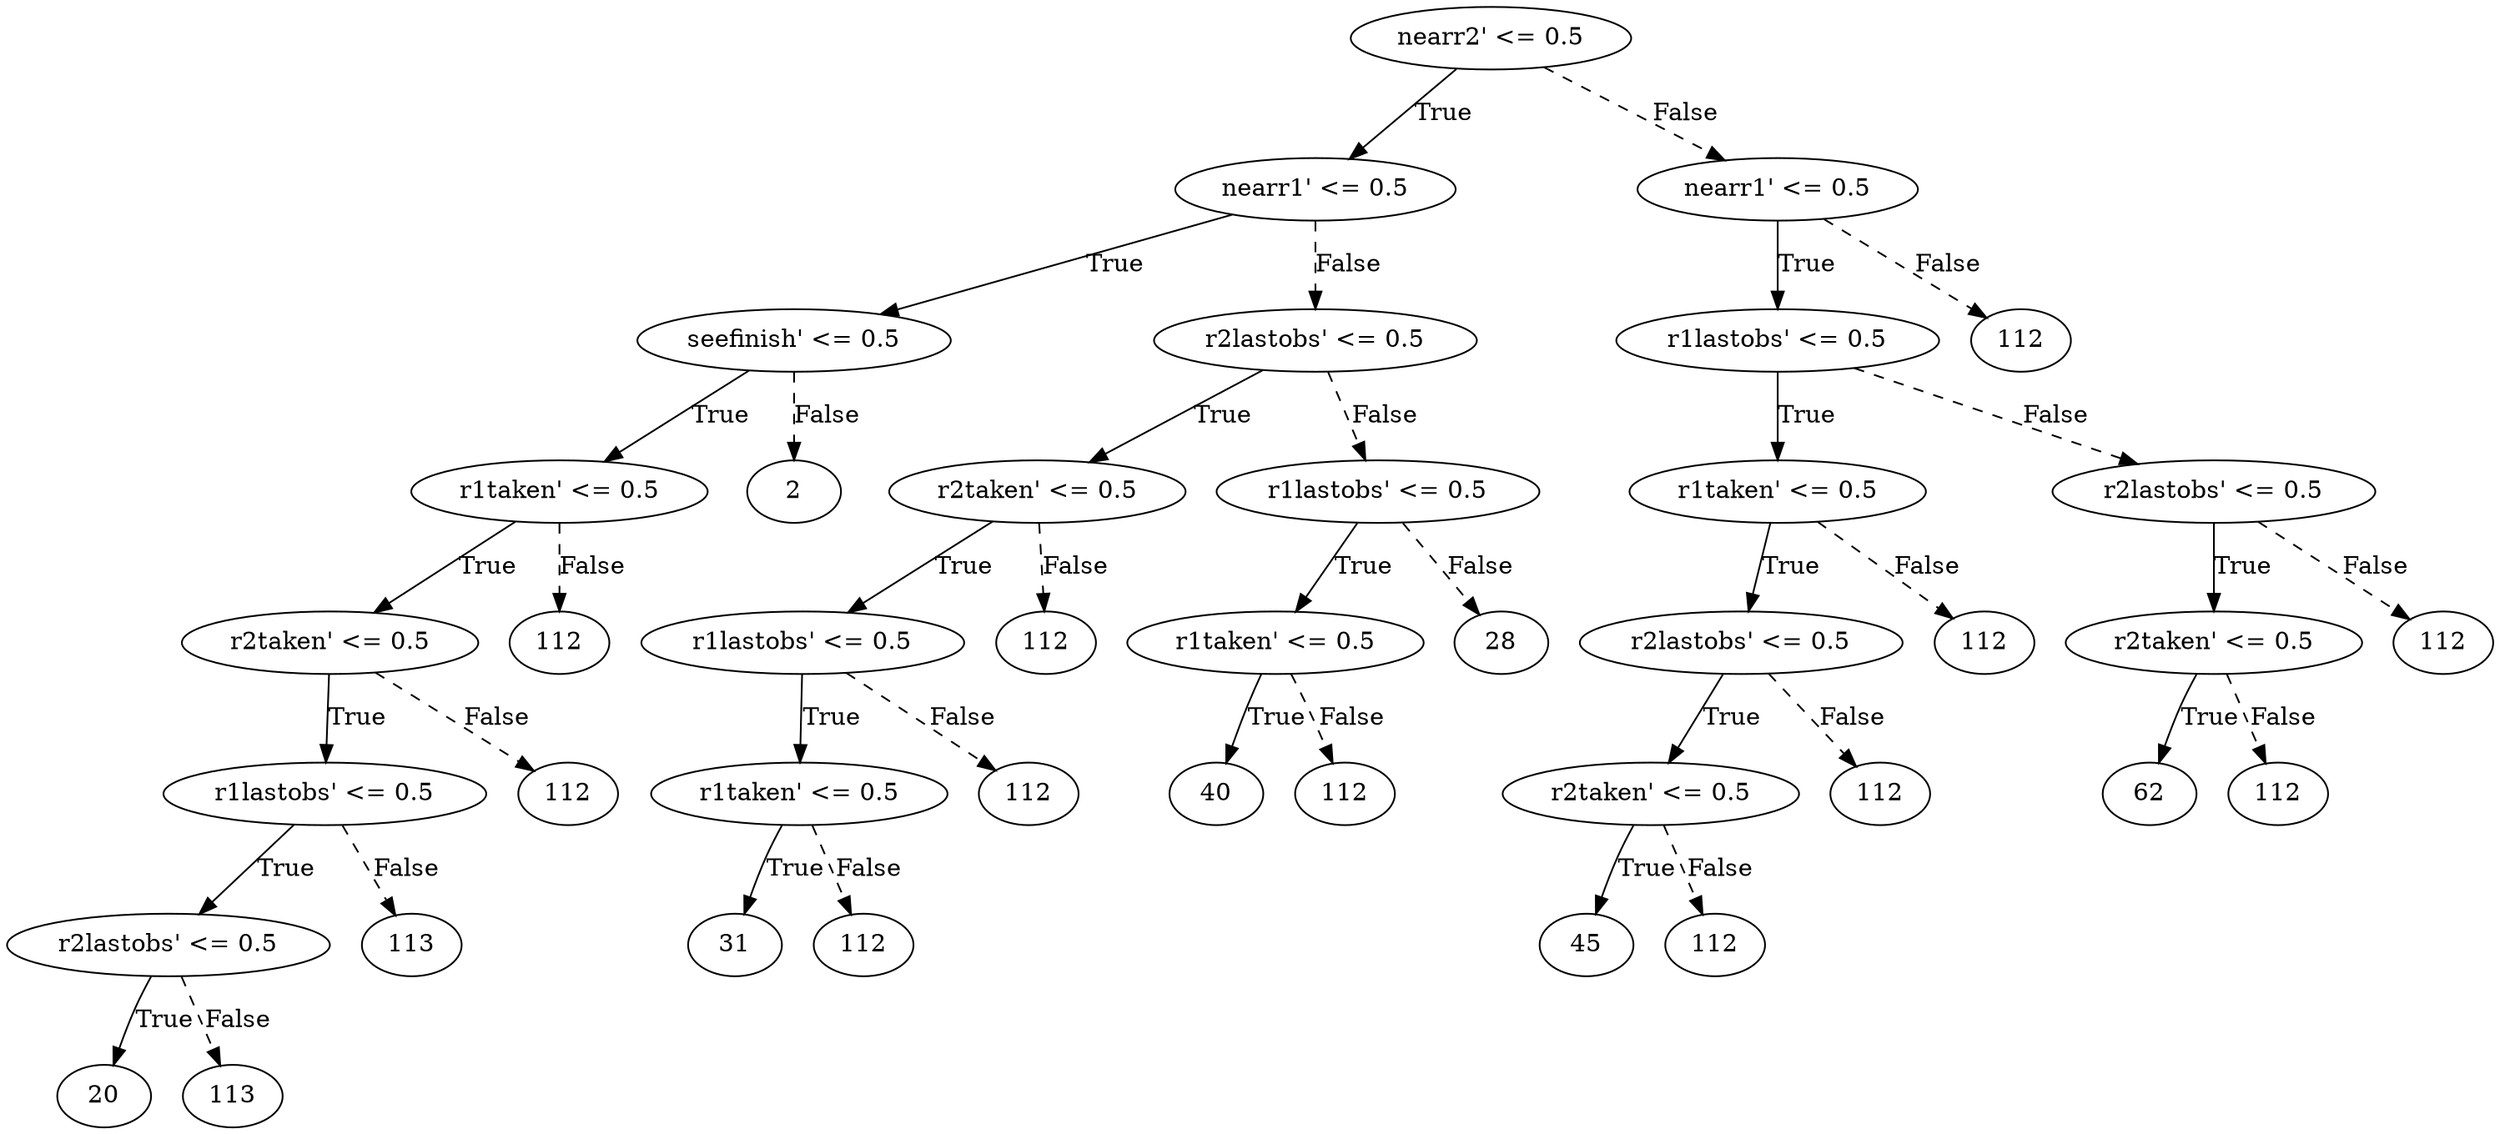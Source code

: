 digraph {
0 [label="nearr2' <= 0.5"];
1 [label="nearr1' <= 0.5"];
2 [label="seefinish' <= 0.5"];
3 [label="r1taken' <= 0.5"];
4 [label="r2taken' <= 0.5"];
5 [label="r1lastobs' <= 0.5"];
6 [label="r2lastobs' <= 0.5"];
7 [label="20"];
6 -> 7 [label="True"];
8 [label="113"];
6 -> 8 [style="dashed", label="False"];
5 -> 6 [label="True"];
9 [label="113"];
5 -> 9 [style="dashed", label="False"];
4 -> 5 [label="True"];
10 [label="112"];
4 -> 10 [style="dashed", label="False"];
3 -> 4 [label="True"];
11 [label="112"];
3 -> 11 [style="dashed", label="False"];
2 -> 3 [label="True"];
12 [label="2"];
2 -> 12 [style="dashed", label="False"];
1 -> 2 [label="True"];
13 [label="r2lastobs' <= 0.5"];
14 [label="r2taken' <= 0.5"];
15 [label="r1lastobs' <= 0.5"];
16 [label="r1taken' <= 0.5"];
17 [label="31"];
16 -> 17 [label="True"];
18 [label="112"];
16 -> 18 [style="dashed", label="False"];
15 -> 16 [label="True"];
19 [label="112"];
15 -> 19 [style="dashed", label="False"];
14 -> 15 [label="True"];
20 [label="112"];
14 -> 20 [style="dashed", label="False"];
13 -> 14 [label="True"];
21 [label="r1lastobs' <= 0.5"];
22 [label="r1taken' <= 0.5"];
23 [label="40"];
22 -> 23 [label="True"];
24 [label="112"];
22 -> 24 [style="dashed", label="False"];
21 -> 22 [label="True"];
25 [label="28"];
21 -> 25 [style="dashed", label="False"];
13 -> 21 [style="dashed", label="False"];
1 -> 13 [style="dashed", label="False"];
0 -> 1 [label="True"];
26 [label="nearr1' <= 0.5"];
27 [label="r1lastobs' <= 0.5"];
28 [label="r1taken' <= 0.5"];
29 [label="r2lastobs' <= 0.5"];
30 [label="r2taken' <= 0.5"];
31 [label="45"];
30 -> 31 [label="True"];
32 [label="112"];
30 -> 32 [style="dashed", label="False"];
29 -> 30 [label="True"];
33 [label="112"];
29 -> 33 [style="dashed", label="False"];
28 -> 29 [label="True"];
34 [label="112"];
28 -> 34 [style="dashed", label="False"];
27 -> 28 [label="True"];
35 [label="r2lastobs' <= 0.5"];
36 [label="r2taken' <= 0.5"];
37 [label="62"];
36 -> 37 [label="True"];
38 [label="112"];
36 -> 38 [style="dashed", label="False"];
35 -> 36 [label="True"];
39 [label="112"];
35 -> 39 [style="dashed", label="False"];
27 -> 35 [style="dashed", label="False"];
26 -> 27 [label="True"];
40 [label="112"];
26 -> 40 [style="dashed", label="False"];
0 -> 26 [style="dashed", label="False"];

}
